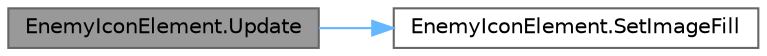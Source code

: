 digraph "EnemyIconElement.Update"
{
 // LATEX_PDF_SIZE
  bgcolor="transparent";
  edge [fontname=Helvetica,fontsize=10,labelfontname=Helvetica,labelfontsize=10];
  node [fontname=Helvetica,fontsize=10,shape=box,height=0.2,width=0.4];
  rankdir="LR";
  Node1 [id="Node000001",label="EnemyIconElement.Update",height=0.2,width=0.4,color="gray40", fillcolor="grey60", style="filled", fontcolor="black",tooltip=" "];
  Node1 -> Node2 [id="edge2_Node000001_Node000002",color="steelblue1",style="solid",tooltip=" "];
  Node2 [id="Node000002",label="EnemyIconElement.SetImageFill",height=0.2,width=0.4,color="grey40", fillcolor="white", style="filled",URL="$class_enemy_icon_element.html#aa908f36cb0c108e2e95655bec018f5f2",tooltip=" "];
}
